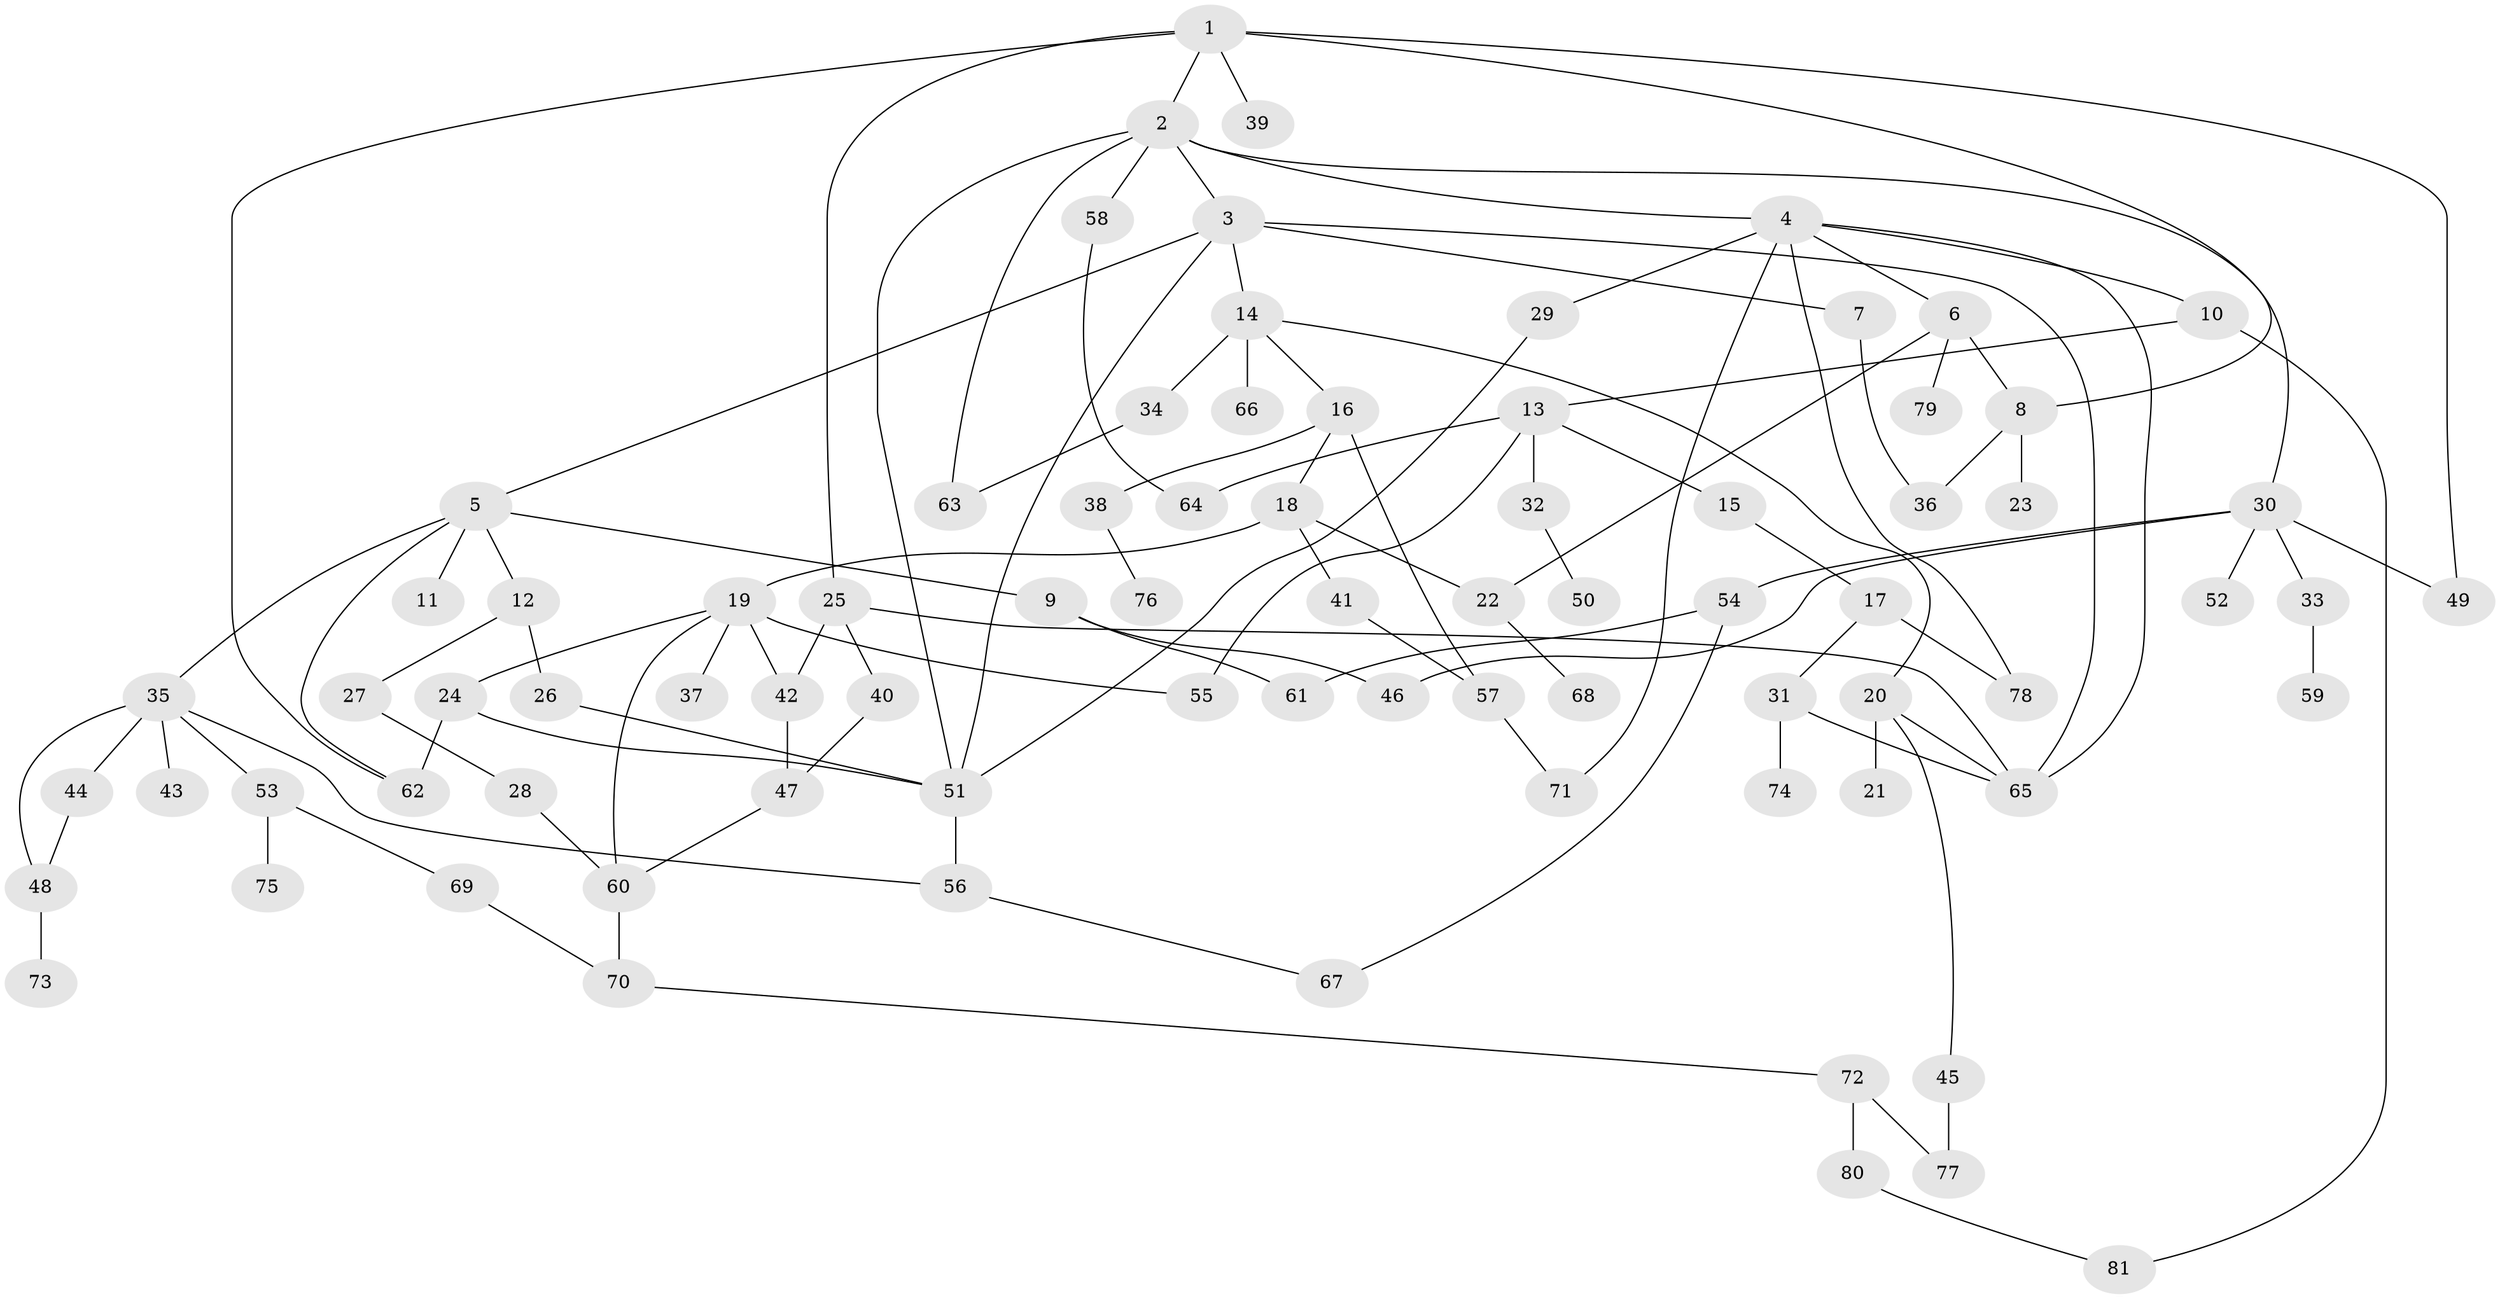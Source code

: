 // Generated by graph-tools (version 1.1) at 2025/34/03/09/25 02:34:24]
// undirected, 81 vertices, 112 edges
graph export_dot {
graph [start="1"]
  node [color=gray90,style=filled];
  1;
  2;
  3;
  4;
  5;
  6;
  7;
  8;
  9;
  10;
  11;
  12;
  13;
  14;
  15;
  16;
  17;
  18;
  19;
  20;
  21;
  22;
  23;
  24;
  25;
  26;
  27;
  28;
  29;
  30;
  31;
  32;
  33;
  34;
  35;
  36;
  37;
  38;
  39;
  40;
  41;
  42;
  43;
  44;
  45;
  46;
  47;
  48;
  49;
  50;
  51;
  52;
  53;
  54;
  55;
  56;
  57;
  58;
  59;
  60;
  61;
  62;
  63;
  64;
  65;
  66;
  67;
  68;
  69;
  70;
  71;
  72;
  73;
  74;
  75;
  76;
  77;
  78;
  79;
  80;
  81;
  1 -- 2;
  1 -- 25;
  1 -- 39;
  1 -- 49;
  1 -- 62;
  1 -- 8;
  2 -- 3;
  2 -- 4;
  2 -- 30;
  2 -- 58;
  2 -- 63;
  2 -- 51;
  3 -- 5;
  3 -- 7;
  3 -- 14;
  3 -- 65;
  3 -- 51;
  4 -- 6;
  4 -- 10;
  4 -- 29;
  4 -- 71;
  4 -- 65;
  4 -- 78;
  5 -- 9;
  5 -- 11;
  5 -- 12;
  5 -- 35;
  5 -- 62;
  6 -- 8;
  6 -- 22;
  6 -- 79;
  7 -- 36;
  8 -- 23;
  8 -- 36;
  9 -- 61;
  9 -- 46;
  10 -- 13;
  10 -- 81;
  12 -- 26;
  12 -- 27;
  13 -- 15;
  13 -- 32;
  13 -- 55;
  13 -- 64;
  14 -- 16;
  14 -- 20;
  14 -- 34;
  14 -- 66;
  15 -- 17;
  16 -- 18;
  16 -- 38;
  16 -- 57;
  17 -- 31;
  17 -- 78;
  18 -- 19;
  18 -- 41;
  18 -- 22;
  19 -- 24;
  19 -- 37;
  19 -- 55;
  19 -- 42;
  19 -- 60;
  20 -- 21;
  20 -- 45;
  20 -- 65;
  22 -- 68;
  24 -- 62;
  24 -- 51;
  25 -- 40;
  25 -- 42;
  25 -- 65;
  26 -- 51;
  27 -- 28;
  28 -- 60;
  29 -- 51;
  30 -- 33;
  30 -- 46;
  30 -- 52;
  30 -- 54;
  30 -- 49;
  31 -- 65;
  31 -- 74;
  32 -- 50;
  33 -- 59;
  34 -- 63;
  35 -- 43;
  35 -- 44;
  35 -- 48;
  35 -- 53;
  35 -- 56;
  38 -- 76;
  40 -- 47;
  41 -- 57;
  42 -- 47;
  44 -- 48;
  45 -- 77;
  47 -- 60;
  48 -- 73;
  51 -- 56;
  53 -- 69;
  53 -- 75;
  54 -- 67;
  54 -- 61;
  56 -- 67;
  57 -- 71;
  58 -- 64;
  60 -- 70;
  69 -- 70;
  70 -- 72;
  72 -- 77;
  72 -- 80;
  80 -- 81;
}
